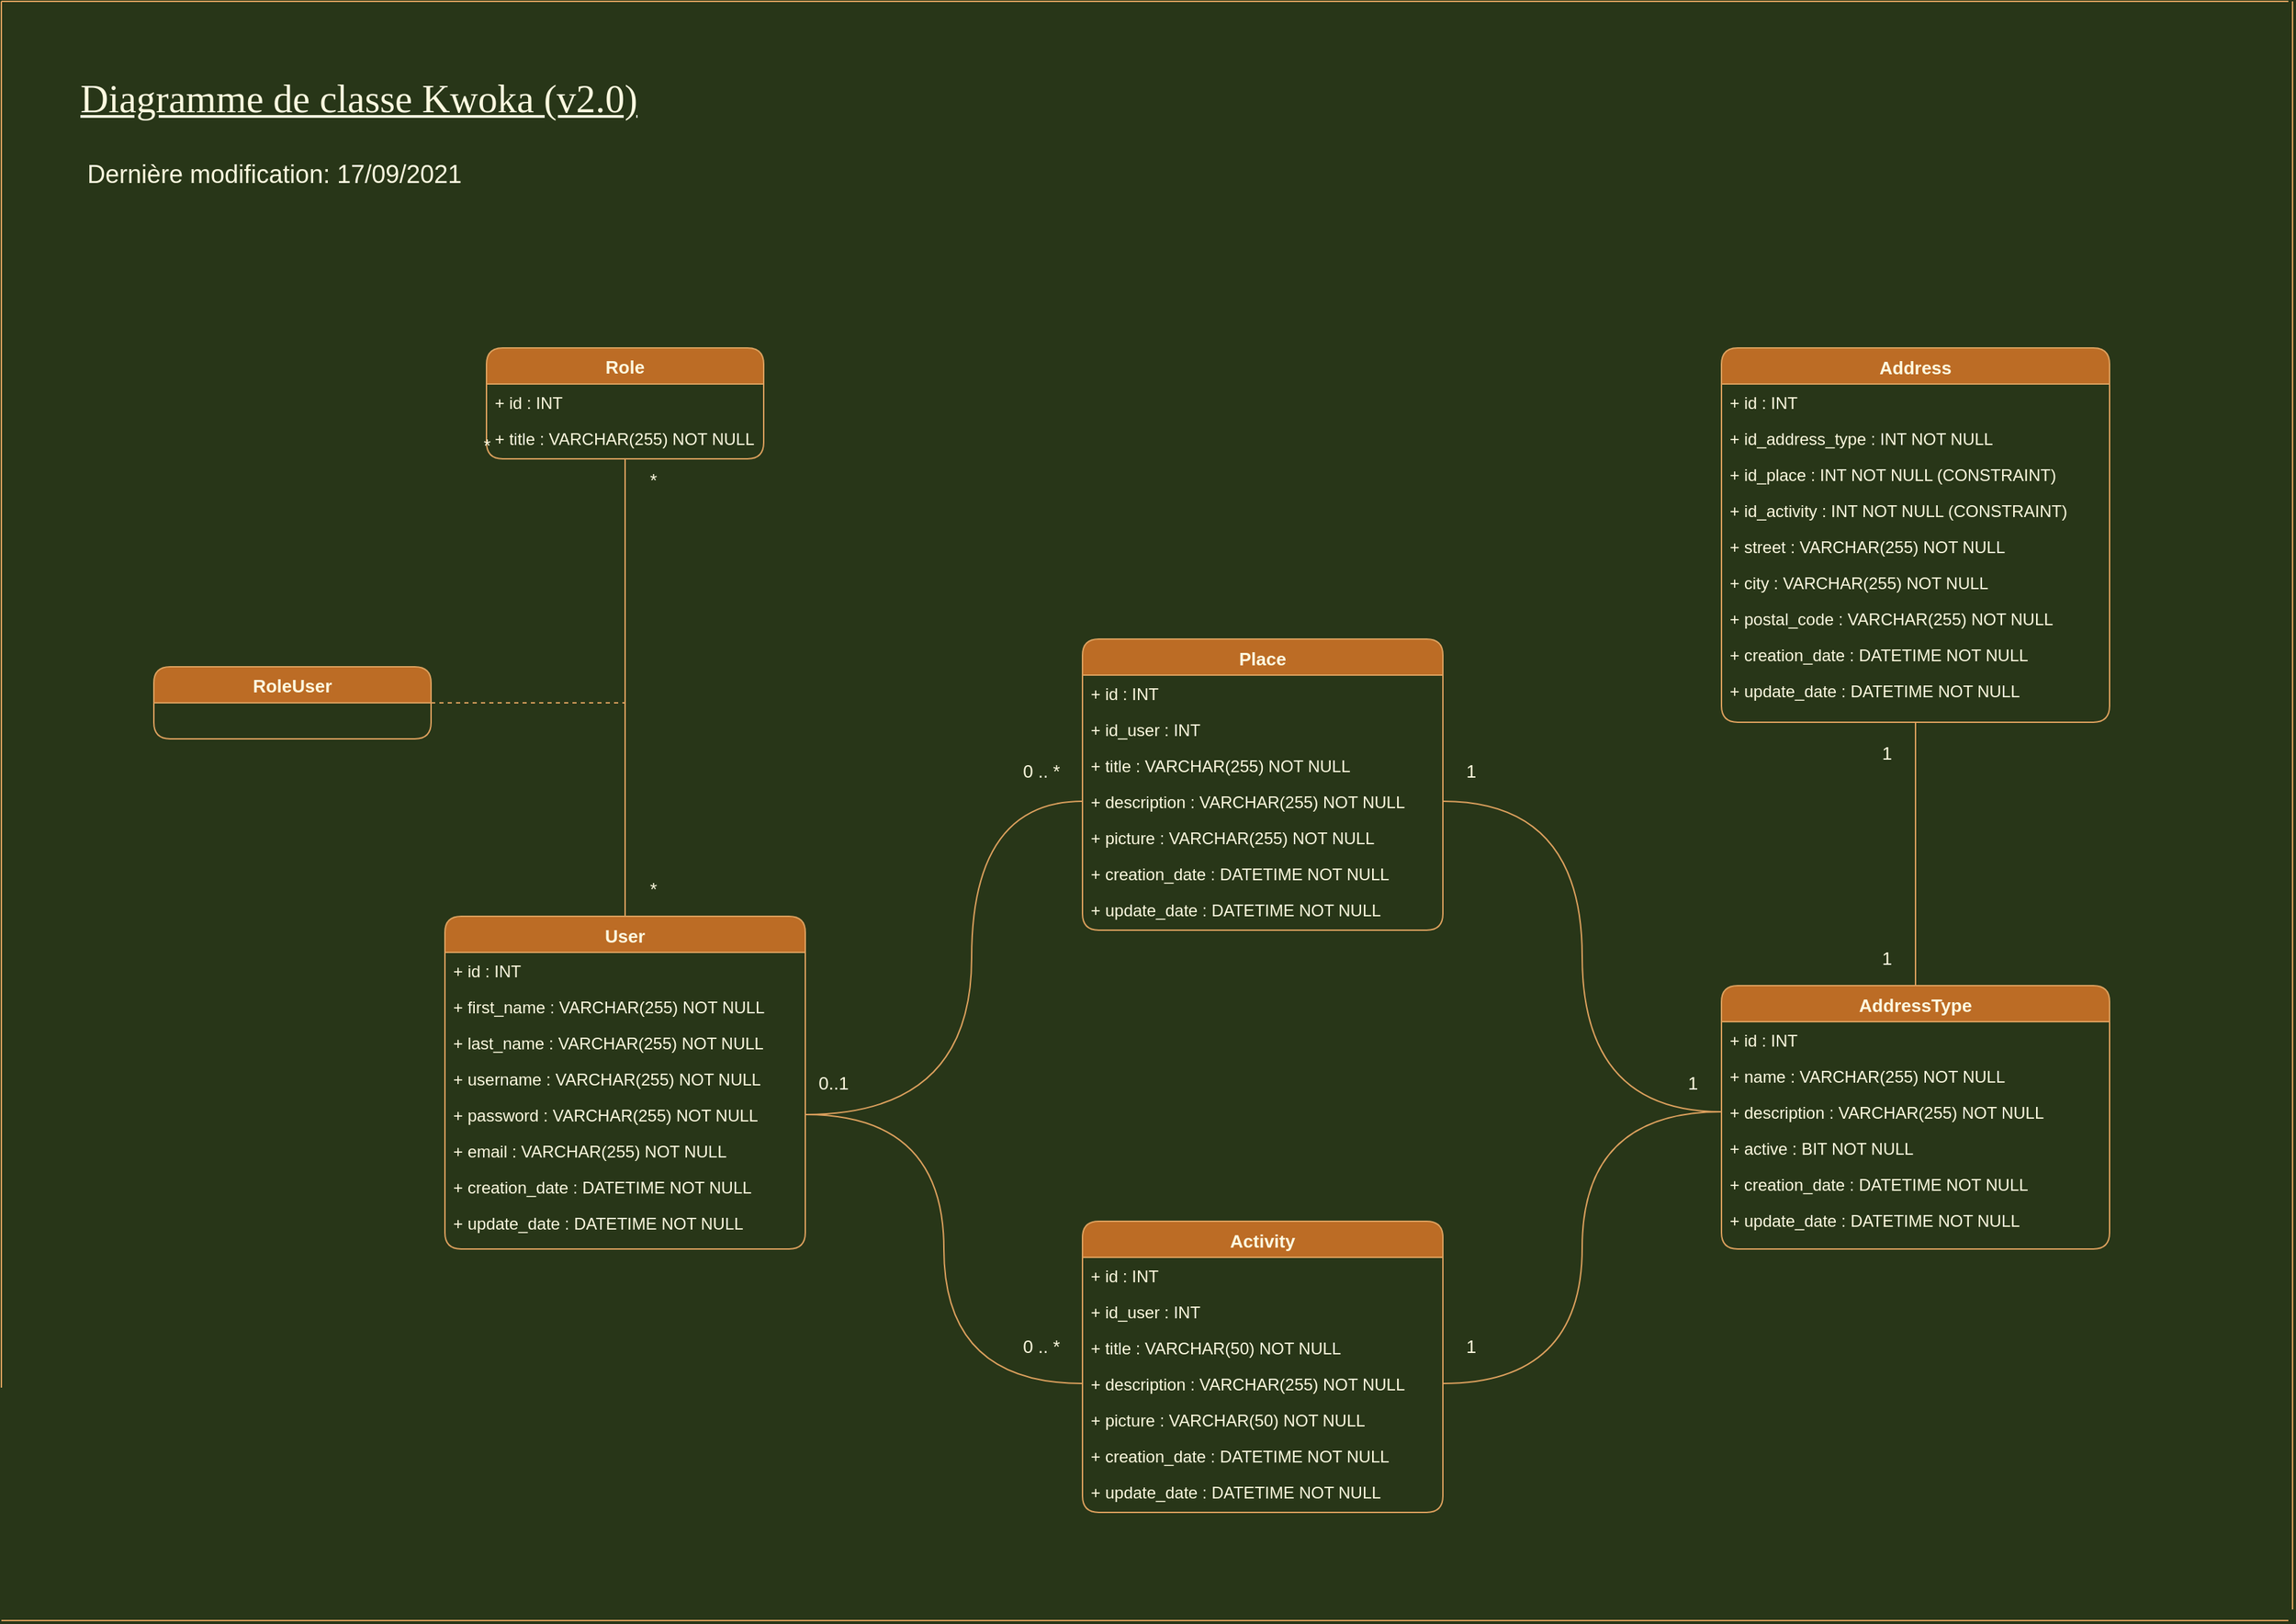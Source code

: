 <mxfile version="14.6.13" type="device"><diagram id="C5RBs43oDa-KdzZeNtuy" name="Diagramme de classe"><mxGraphModel dx="1221" dy="599" grid="1" gridSize="10" guides="1" tooltips="1" connect="1" arrows="1" fold="1" page="1" pageScale="1" pageWidth="827" pageHeight="1169" background="#283618" math="0" shadow="0"><root><mxCell id="WIyWlLk6GJQsqaUBKTNV-0"/><mxCell id="WIyWlLk6GJQsqaUBKTNV-1" parent="WIyWlLk6GJQsqaUBKTNV-0"/><mxCell id="oxMIiiHLEyq7oaX2-5b--17" style="edgeStyle=orthogonalEdgeStyle;curved=1;rounded=1;orthogonalLoop=1;jettySize=auto;html=1;entryX=0;entryY=0.5;entryDx=0;entryDy=0;fontColor=#FEFAE0;endArrow=none;endFill=0;strokeColor=#DDA15E;fillColor=#BC6C25;exitX=1;exitY=0.5;exitDx=0;exitDy=0;" edge="1" parent="WIyWlLk6GJQsqaUBKTNV-1" source="LKVJnHPPm_vCe8orXH7s-3" target="LKVJnHPPm_vCe8orXH7s-41"><mxGeometry relative="1" as="geometry"><Array as="points"><mxPoint x="700" y="803"/><mxPoint x="700" y="577"/></Array></mxGeometry></mxCell><mxCell id="zkfFHV4jXpPFQw0GAbJ--0" value="User" style="swimlane;fontStyle=1;align=center;verticalAlign=top;childLayout=stackLayout;horizontal=1;startSize=26;horizontalStack=0;resizeParent=1;resizeLast=0;collapsible=1;marginBottom=0;shadow=0;strokeWidth=1;fillColor=#BC6C25;strokeColor=#DDA15E;fontColor=#FEFAE0;fontSize=13;rounded=1;labelBackgroundColor=none;" parent="WIyWlLk6GJQsqaUBKTNV-1" vertex="1"><mxGeometry x="320" y="660" width="260" height="240" as="geometry"><mxRectangle x="150" y="120" width="160" height="26" as="alternateBounds"/></mxGeometry></mxCell><mxCell id="zkfFHV4jXpPFQw0GAbJ--1" value="+ id : INT" style="text;align=left;verticalAlign=top;spacingLeft=4;spacingRight=4;overflow=hidden;rotatable=0;points=[[0,0.5],[1,0.5]];portConstraint=eastwest;fontColor=#FEFAE0;rounded=1;" parent="zkfFHV4jXpPFQw0GAbJ--0" vertex="1"><mxGeometry y="26" width="260" height="26" as="geometry"/></mxCell><mxCell id="zkfFHV4jXpPFQw0GAbJ--2" value="+ first_name : VARCHAR(255) NOT NULL" style="text;align=left;verticalAlign=top;spacingLeft=4;spacingRight=4;overflow=hidden;rotatable=0;points=[[0,0.5],[1,0.5]];portConstraint=eastwest;shadow=0;html=0;fontColor=#FEFAE0;rounded=1;" parent="zkfFHV4jXpPFQw0GAbJ--0" vertex="1"><mxGeometry y="52" width="260" height="26" as="geometry"/></mxCell><mxCell id="LKVJnHPPm_vCe8orXH7s-0" value="+ last_name : VARCHAR(255) NOT NULL" style="text;align=left;verticalAlign=top;spacingLeft=4;spacingRight=4;overflow=hidden;rotatable=0;points=[[0,0.5],[1,0.5]];portConstraint=eastwest;shadow=0;html=0;fontColor=#FEFAE0;rounded=1;" parent="zkfFHV4jXpPFQw0GAbJ--0" vertex="1"><mxGeometry y="78" width="260" height="26" as="geometry"/></mxCell><mxCell id="zkfFHV4jXpPFQw0GAbJ--3" value="+ username : VARCHAR(255) NOT NULL" style="text;align=left;verticalAlign=top;spacingLeft=4;spacingRight=4;overflow=hidden;rotatable=0;points=[[0,0.5],[1,0.5]];portConstraint=eastwest;shadow=0;html=0;fontColor=#FEFAE0;rounded=1;" parent="zkfFHV4jXpPFQw0GAbJ--0" vertex="1"><mxGeometry y="104" width="260" height="26" as="geometry"/></mxCell><mxCell id="LKVJnHPPm_vCe8orXH7s-3" value="+ password : VARCHAR(255) NOT NULL" style="text;align=left;verticalAlign=top;spacingLeft=4;spacingRight=4;overflow=hidden;rotatable=0;points=[[0,0.5],[1,0.5]];portConstraint=eastwest;shadow=0;html=0;fontColor=#FEFAE0;rounded=1;" parent="zkfFHV4jXpPFQw0GAbJ--0" vertex="1"><mxGeometry y="130" width="260" height="26" as="geometry"/></mxCell><mxCell id="LKVJnHPPm_vCe8orXH7s-4" value="+ email : VARCHAR(255) NOT NULL" style="text;align=left;verticalAlign=top;spacingLeft=4;spacingRight=4;overflow=hidden;rotatable=0;points=[[0,0.5],[1,0.5]];portConstraint=eastwest;shadow=0;html=0;fontColor=#FEFAE0;rounded=1;" parent="zkfFHV4jXpPFQw0GAbJ--0" vertex="1"><mxGeometry y="156" width="260" height="26" as="geometry"/></mxCell><mxCell id="LKVJnHPPm_vCe8orXH7s-5" value="+ creation_date : DATETIME NOT NULL" style="text;align=left;verticalAlign=top;spacingLeft=4;spacingRight=4;overflow=hidden;rotatable=0;points=[[0,0.5],[1,0.5]];portConstraint=eastwest;shadow=0;html=0;fontColor=#FEFAE0;rounded=1;" parent="zkfFHV4jXpPFQw0GAbJ--0" vertex="1"><mxGeometry y="182" width="260" height="26" as="geometry"/></mxCell><mxCell id="LKVJnHPPm_vCe8orXH7s-6" value="+ update_date : DATETIME NOT NULL" style="text;align=left;verticalAlign=top;spacingLeft=4;spacingRight=4;overflow=hidden;rotatable=0;points=[[0,0.5],[1,0.5]];portConstraint=eastwest;shadow=0;html=0;fontColor=#FEFAE0;rounded=1;" parent="zkfFHV4jXpPFQw0GAbJ--0" vertex="1"><mxGeometry y="208" width="260" height="22" as="geometry"/></mxCell><mxCell id="oxMIiiHLEyq7oaX2-5b--15" style="edgeStyle=orthogonalEdgeStyle;curved=1;rounded=1;orthogonalLoop=1;jettySize=auto;html=1;entryX=0.5;entryY=0;entryDx=0;entryDy=0;fontColor=#FEFAE0;strokeColor=#DDA15E;fillColor=#BC6C25;endArrow=none;endFill=0;" edge="1" parent="WIyWlLk6GJQsqaUBKTNV-1" source="LKVJnHPPm_vCe8orXH7s-7" target="zkfFHV4jXpPFQw0GAbJ--0"><mxGeometry relative="1" as="geometry"/></mxCell><mxCell id="LKVJnHPPm_vCe8orXH7s-7" value="Role" style="swimlane;fontStyle=1;childLayout=stackLayout;horizontal=1;startSize=26;horizontalStack=0;resizeParent=1;resizeParentMax=0;resizeLast=0;collapsible=1;marginBottom=0;fillColor=#BC6C25;strokeColor=#DDA15E;fontColor=#FEFAE0;fontSize=13;rounded=1;" parent="WIyWlLk6GJQsqaUBKTNV-1" vertex="1"><mxGeometry x="350" y="250" width="200" height="80" as="geometry"/></mxCell><mxCell id="LKVJnHPPm_vCe8orXH7s-8" value="+ id : INT" style="text;align=left;verticalAlign=top;spacingLeft=4;spacingRight=4;overflow=hidden;rotatable=0;points=[[0,0.5],[1,0.5]];portConstraint=eastwest;fontColor=#FEFAE0;rounded=1;" parent="LKVJnHPPm_vCe8orXH7s-7" vertex="1"><mxGeometry y="26" width="200" height="26" as="geometry"/></mxCell><mxCell id="LKVJnHPPm_vCe8orXH7s-9" value="+ title : VARCHAR(255) NOT NULL" style="text;align=left;verticalAlign=top;spacingLeft=4;spacingRight=4;overflow=hidden;rotatable=0;points=[[0,0.5],[1,0.5]];portConstraint=eastwest;fontColor=#FEFAE0;rounded=1;" parent="LKVJnHPPm_vCe8orXH7s-7" vertex="1"><mxGeometry y="52" width="200" height="28" as="geometry"/></mxCell><mxCell id="oxMIiiHLEyq7oaX2-5b--19" style="edgeStyle=orthogonalEdgeStyle;curved=1;rounded=1;orthogonalLoop=1;jettySize=auto;html=1;fontColor=#FEFAE0;endArrow=none;endFill=0;strokeColor=#DDA15E;fillColor=#BC6C25;dashed=1;" edge="1" parent="WIyWlLk6GJQsqaUBKTNV-1" source="LKVJnHPPm_vCe8orXH7s-11"><mxGeometry relative="1" as="geometry"><mxPoint x="450" y="506" as="targetPoint"/></mxGeometry></mxCell><mxCell id="LKVJnHPPm_vCe8orXH7s-11" value="RoleUser" style="swimlane;fontStyle=1;childLayout=stackLayout;horizontal=1;startSize=26;horizontalStack=0;resizeParent=1;resizeParentMax=0;resizeLast=0;collapsible=1;marginBottom=0;fillColor=#BC6C25;strokeColor=#DDA15E;fontColor=#FEFAE0;fontSize=13;rounded=1;" parent="WIyWlLk6GJQsqaUBKTNV-1" vertex="1"><mxGeometry x="110" y="480" width="200" height="52" as="geometry"/></mxCell><mxCell id="LKVJnHPPm_vCe8orXH7s-21" value="*" style="text;html=1;align=center;verticalAlign=middle;resizable=0;points=[];autosize=1;strokeColor=none;fontSize=13;fontColor=#FEFAE0;rounded=1;" parent="WIyWlLk6GJQsqaUBKTNV-1" vertex="1"><mxGeometry x="340" y="310" width="20" height="20" as="geometry"/></mxCell><mxCell id="LKVJnHPPm_vCe8orXH7s-23" value="Place" style="swimlane;fontStyle=1;align=center;verticalAlign=top;childLayout=stackLayout;horizontal=1;startSize=26;horizontalStack=0;resizeParent=1;resizeLast=0;collapsible=1;marginBottom=0;shadow=0;strokeWidth=1;fillColor=#BC6C25;strokeColor=#DDA15E;fontColor=#FEFAE0;fontSize=13;rounded=1;" parent="WIyWlLk6GJQsqaUBKTNV-1" vertex="1"><mxGeometry x="780" y="460" width="260" height="210" as="geometry"><mxRectangle x="150" y="120" width="160" height="26" as="alternateBounds"/></mxGeometry></mxCell><mxCell id="LKVJnHPPm_vCe8orXH7s-24" value="+ id : INT" style="text;align=left;verticalAlign=top;spacingLeft=4;spacingRight=4;overflow=hidden;rotatable=0;points=[[0,0.5],[1,0.5]];portConstraint=eastwest;fontColor=#FEFAE0;rounded=1;" parent="LKVJnHPPm_vCe8orXH7s-23" vertex="1"><mxGeometry y="26" width="260" height="26" as="geometry"/></mxCell><mxCell id="LKVJnHPPm_vCe8orXH7s-25" value="+ id_user : INT" style="text;align=left;verticalAlign=top;spacingLeft=4;spacingRight=4;overflow=hidden;rotatable=0;points=[[0,0.5],[1,0.5]];portConstraint=eastwest;shadow=0;html=0;fontColor=#FEFAE0;rounded=1;" parent="LKVJnHPPm_vCe8orXH7s-23" vertex="1"><mxGeometry y="52" width="260" height="26" as="geometry"/></mxCell><mxCell id="LKVJnHPPm_vCe8orXH7s-26" value="+ title : VARCHAR(255) NOT NULL" style="text;align=left;verticalAlign=top;spacingLeft=4;spacingRight=4;overflow=hidden;rotatable=0;points=[[0,0.5],[1,0.5]];portConstraint=eastwest;shadow=0;html=0;fontColor=#FEFAE0;rounded=1;" parent="LKVJnHPPm_vCe8orXH7s-23" vertex="1"><mxGeometry y="78" width="260" height="26" as="geometry"/></mxCell><mxCell id="LKVJnHPPm_vCe8orXH7s-41" value="+ description : VARCHAR(255) NOT NULL" style="text;align=left;verticalAlign=top;spacingLeft=4;spacingRight=4;overflow=hidden;rotatable=0;points=[[0,0.5],[1,0.5]];portConstraint=eastwest;shadow=0;html=0;fontColor=#FEFAE0;rounded=1;" parent="LKVJnHPPm_vCe8orXH7s-23" vertex="1"><mxGeometry y="104" width="260" height="26" as="geometry"/></mxCell><mxCell id="LKVJnHPPm_vCe8orXH7s-28" value="+ picture : VARCHAR(255) NOT NULL" style="text;align=left;verticalAlign=top;spacingLeft=4;spacingRight=4;overflow=hidden;rotatable=0;points=[[0,0.5],[1,0.5]];portConstraint=eastwest;shadow=0;html=0;fontColor=#FEFAE0;rounded=1;" parent="LKVJnHPPm_vCe8orXH7s-23" vertex="1"><mxGeometry y="130" width="260" height="26" as="geometry"/></mxCell><mxCell id="LKVJnHPPm_vCe8orXH7s-30" value="+ creation_date : DATETIME NOT NULL" style="text;align=left;verticalAlign=top;spacingLeft=4;spacingRight=4;overflow=hidden;rotatable=0;points=[[0,0.5],[1,0.5]];portConstraint=eastwest;shadow=0;html=0;fontColor=#FEFAE0;rounded=1;" parent="LKVJnHPPm_vCe8orXH7s-23" vertex="1"><mxGeometry y="156" width="260" height="26" as="geometry"/></mxCell><mxCell id="LKVJnHPPm_vCe8orXH7s-31" value="+ update_date : DATETIME NOT NULL" style="text;align=left;verticalAlign=top;spacingLeft=4;spacingRight=4;overflow=hidden;rotatable=0;points=[[0,0.5],[1,0.5]];portConstraint=eastwest;shadow=0;html=0;fontColor=#FEFAE0;rounded=1;" parent="LKVJnHPPm_vCe8orXH7s-23" vertex="1"><mxGeometry y="182" width="260" height="28" as="geometry"/></mxCell><mxCell id="LKVJnHPPm_vCe8orXH7s-34" value="0 .. *" style="text;html=1;align=center;verticalAlign=middle;resizable=0;points=[];autosize=1;strokeColor=none;fontSize=13;fontColor=#FEFAE0;rounded=1;" parent="WIyWlLk6GJQsqaUBKTNV-1" vertex="1"><mxGeometry x="730" y="545" width="40" height="20" as="geometry"/></mxCell><mxCell id="LKVJnHPPm_vCe8orXH7s-35" value="&lt;div style=&quot;font-size: 28px&quot;&gt;Diagramme de classe Kwoka (v2.0)&lt;/div&gt;" style="text;html=1;align=left;verticalAlign=middle;resizable=0;points=[];autosize=1;strokeColor=none;fontSize=28;fontStyle=4;fontColor=#FEFAE0;rounded=1;fontFamily=Verdana;" parent="WIyWlLk6GJQsqaUBKTNV-1" vertex="1"><mxGeometry x="55" y="50" width="520" height="40" as="geometry"/></mxCell><mxCell id="LKVJnHPPm_vCe8orXH7s-43" value="" style="endArrow=none;html=1;fontSize=28;strokeColor=#DDA15E;fontColor=#FEFAE0;labelBackgroundColor=#283618;curved=1;" parent="WIyWlLk6GJQsqaUBKTNV-1" edge="1"><mxGeometry width="50" height="50" relative="1" as="geometry"><mxPoint as="sourcePoint"/><mxPoint x="1650" as="targetPoint"/></mxGeometry></mxCell><mxCell id="LKVJnHPPm_vCe8orXH7s-45" value="" style="endArrow=none;html=1;fontSize=28;strokeColor=#DDA15E;fontColor=#FEFAE0;labelBackgroundColor=#283618;curved=1;" parent="WIyWlLk6GJQsqaUBKTNV-1" edge="1"><mxGeometry width="50" height="50" relative="1" as="geometry"><mxPoint y="1168" as="sourcePoint"/><mxPoint x="1650" y="1168" as="targetPoint"/></mxGeometry></mxCell><mxCell id="LKVJnHPPm_vCe8orXH7s-46" value="" style="endArrow=none;html=1;fontSize=28;strokeColor=#DDA15E;fontColor=#FEFAE0;labelBackgroundColor=#283618;curved=1;" parent="WIyWlLk6GJQsqaUBKTNV-1" edge="1"><mxGeometry width="50" height="50" relative="1" as="geometry"><mxPoint y="1000" as="sourcePoint"/><mxPoint as="targetPoint"/></mxGeometry></mxCell><mxCell id="oxMIiiHLEyq7oaX2-5b--18" style="edgeStyle=orthogonalEdgeStyle;curved=1;rounded=1;orthogonalLoop=1;jettySize=auto;html=1;entryX=1;entryY=0.5;entryDx=0;entryDy=0;fontColor=#FEFAE0;endArrow=none;endFill=0;strokeColor=#DDA15E;fillColor=#BC6C25;exitX=0;exitY=0.5;exitDx=0;exitDy=0;" edge="1" parent="WIyWlLk6GJQsqaUBKTNV-1" source="oxMIiiHLEyq7oaX2-5b--4" target="LKVJnHPPm_vCe8orXH7s-3"><mxGeometry relative="1" as="geometry"/></mxCell><mxCell id="oxMIiiHLEyq7oaX2-5b--33" style="edgeStyle=orthogonalEdgeStyle;curved=1;rounded=1;orthogonalLoop=1;jettySize=auto;html=1;entryX=0;entryY=0.5;entryDx=0;entryDy=0;fontColor=#FEFAE0;endArrow=none;endFill=0;strokeColor=#DDA15E;fillColor=#BC6C25;exitX=1;exitY=0.5;exitDx=0;exitDy=0;" edge="1" parent="WIyWlLk6GJQsqaUBKTNV-1" source="oxMIiiHLEyq7oaX2-5b--4" target="oxMIiiHLEyq7oaX2-5b--28"><mxGeometry relative="1" as="geometry"/></mxCell><mxCell id="oxMIiiHLEyq7oaX2-5b--0" value="Activity" style="swimlane;fontStyle=1;align=center;verticalAlign=top;childLayout=stackLayout;horizontal=1;startSize=26;horizontalStack=0;resizeParent=1;resizeLast=0;collapsible=1;marginBottom=0;shadow=0;strokeWidth=1;fillColor=#BC6C25;strokeColor=#DDA15E;fontColor=#FEFAE0;fontSize=13;rounded=1;" vertex="1" parent="WIyWlLk6GJQsqaUBKTNV-1"><mxGeometry x="780" y="880" width="260" height="210" as="geometry"><mxRectangle x="150" y="120" width="160" height="26" as="alternateBounds"/></mxGeometry></mxCell><mxCell id="oxMIiiHLEyq7oaX2-5b--1" value="+ id : INT" style="text;align=left;verticalAlign=top;spacingLeft=4;spacingRight=4;overflow=hidden;rotatable=0;points=[[0,0.5],[1,0.5]];portConstraint=eastwest;fontColor=#FEFAE0;rounded=1;" vertex="1" parent="oxMIiiHLEyq7oaX2-5b--0"><mxGeometry y="26" width="260" height="26" as="geometry"/></mxCell><mxCell id="oxMIiiHLEyq7oaX2-5b--2" value="+ id_user : INT" style="text;align=left;verticalAlign=top;spacingLeft=4;spacingRight=4;overflow=hidden;rotatable=0;points=[[0,0.5],[1,0.5]];portConstraint=eastwest;shadow=0;html=0;fontColor=#FEFAE0;rounded=1;" vertex="1" parent="oxMIiiHLEyq7oaX2-5b--0"><mxGeometry y="52" width="260" height="26" as="geometry"/></mxCell><mxCell id="oxMIiiHLEyq7oaX2-5b--3" value="+ title : VARCHAR(50) NOT NULL" style="text;align=left;verticalAlign=top;spacingLeft=4;spacingRight=4;overflow=hidden;rotatable=0;points=[[0,0.5],[1,0.5]];portConstraint=eastwest;shadow=0;html=0;fontColor=#FEFAE0;rounded=1;" vertex="1" parent="oxMIiiHLEyq7oaX2-5b--0"><mxGeometry y="78" width="260" height="26" as="geometry"/></mxCell><mxCell id="oxMIiiHLEyq7oaX2-5b--4" value="+ description : VARCHAR(255) NOT NULL" style="text;align=left;verticalAlign=top;spacingLeft=4;spacingRight=4;overflow=hidden;rotatable=0;points=[[0,0.5],[1,0.5]];portConstraint=eastwest;shadow=0;html=0;fontColor=#FEFAE0;rounded=1;" vertex="1" parent="oxMIiiHLEyq7oaX2-5b--0"><mxGeometry y="104" width="260" height="26" as="geometry"/></mxCell><mxCell id="oxMIiiHLEyq7oaX2-5b--5" value="+ picture : VARCHAR(50) NOT NULL" style="text;align=left;verticalAlign=top;spacingLeft=4;spacingRight=4;overflow=hidden;rotatable=0;points=[[0,0.5],[1,0.5]];portConstraint=eastwest;shadow=0;html=0;fontColor=#FEFAE0;rounded=1;" vertex="1" parent="oxMIiiHLEyq7oaX2-5b--0"><mxGeometry y="130" width="260" height="26" as="geometry"/></mxCell><mxCell id="oxMIiiHLEyq7oaX2-5b--6" value="+ creation_date : DATETIME NOT NULL" style="text;align=left;verticalAlign=top;spacingLeft=4;spacingRight=4;overflow=hidden;rotatable=0;points=[[0,0.5],[1,0.5]];portConstraint=eastwest;shadow=0;html=0;fontColor=#FEFAE0;rounded=1;" vertex="1" parent="oxMIiiHLEyq7oaX2-5b--0"><mxGeometry y="156" width="260" height="26" as="geometry"/></mxCell><mxCell id="oxMIiiHLEyq7oaX2-5b--7" value="+ update_date : DATETIME NOT NULL" style="text;align=left;verticalAlign=top;spacingLeft=4;spacingRight=4;overflow=hidden;rotatable=0;points=[[0,0.5],[1,0.5]];portConstraint=eastwest;shadow=0;html=0;fontColor=#FEFAE0;rounded=1;" vertex="1" parent="oxMIiiHLEyq7oaX2-5b--0"><mxGeometry y="182" width="260" height="28" as="geometry"/></mxCell><mxCell id="oxMIiiHLEyq7oaX2-5b--8" value="0 .. *" style="text;html=1;align=center;verticalAlign=middle;resizable=0;points=[];autosize=1;strokeColor=none;fontSize=13;fontColor=#FEFAE0;rounded=1;" vertex="1" parent="WIyWlLk6GJQsqaUBKTNV-1"><mxGeometry x="730" y="960" width="40" height="20" as="geometry"/></mxCell><mxCell id="oxMIiiHLEyq7oaX2-5b--12" value="" style="endArrow=none;html=1;fontSize=28;strokeColor=#DDA15E;fontColor=#FEFAE0;labelBackgroundColor=#283618;curved=1;" edge="1" parent="WIyWlLk6GJQsqaUBKTNV-1"><mxGeometry width="50" height="50" relative="1" as="geometry"><mxPoint x="1653" y="1160" as="sourcePoint"/><mxPoint x="1653" as="targetPoint"/></mxGeometry></mxCell><mxCell id="oxMIiiHLEyq7oaX2-5b--13" value="Dernière modification: 17/09/2021" style="text;html=1;align=left;verticalAlign=middle;resizable=0;points=[];autosize=1;strokeColor=none;fontSize=18;fontStyle=0;fontColor=#FEFAE0;rounded=1;" vertex="1" parent="WIyWlLk6GJQsqaUBKTNV-1"><mxGeometry x="60" y="110" width="290" height="30" as="geometry"/></mxCell><mxCell id="oxMIiiHLEyq7oaX2-5b--41" style="edgeStyle=orthogonalEdgeStyle;curved=1;rounded=1;orthogonalLoop=1;jettySize=auto;html=1;entryX=0.5;entryY=1;entryDx=0;entryDy=0;fontColor=#FEFAE0;endArrow=none;endFill=0;strokeColor=#DDA15E;fillColor=#BC6C25;" edge="1" parent="WIyWlLk6GJQsqaUBKTNV-1" source="oxMIiiHLEyq7oaX2-5b--20" target="oxMIiiHLEyq7oaX2-5b--34"><mxGeometry relative="1" as="geometry"/></mxCell><mxCell id="oxMIiiHLEyq7oaX2-5b--20" value="AddressType" style="swimlane;fontStyle=1;align=center;verticalAlign=top;childLayout=stackLayout;horizontal=1;startSize=26;horizontalStack=0;resizeParent=1;resizeLast=0;collapsible=1;marginBottom=0;shadow=0;strokeWidth=1;fillColor=#BC6C25;strokeColor=#DDA15E;fontColor=#FEFAE0;fontSize=13;rounded=1;" vertex="1" parent="WIyWlLk6GJQsqaUBKTNV-1"><mxGeometry x="1241" y="710" width="280" height="190" as="geometry"><mxRectangle x="150" y="120" width="160" height="26" as="alternateBounds"/></mxGeometry></mxCell><mxCell id="oxMIiiHLEyq7oaX2-5b--21" value="+ id : INT" style="text;align=left;verticalAlign=top;spacingLeft=4;spacingRight=4;overflow=hidden;rotatable=0;points=[[0,0.5],[1,0.5]];portConstraint=eastwest;fontColor=#FEFAE0;rounded=1;" vertex="1" parent="oxMIiiHLEyq7oaX2-5b--20"><mxGeometry y="26" width="280" height="26" as="geometry"/></mxCell><mxCell id="oxMIiiHLEyq7oaX2-5b--24" value="+ name : VARCHAR(255) NOT NULL" style="text;align=left;verticalAlign=top;spacingLeft=4;spacingRight=4;overflow=hidden;rotatable=0;points=[[0,0.5],[1,0.5]];portConstraint=eastwest;shadow=0;html=0;fontColor=#FEFAE0;rounded=1;" vertex="1" parent="oxMIiiHLEyq7oaX2-5b--20"><mxGeometry y="52" width="280" height="26" as="geometry"/></mxCell><mxCell id="oxMIiiHLEyq7oaX2-5b--28" value="+ description : VARCHAR(255) NOT NULL" style="text;align=left;verticalAlign=top;spacingLeft=4;spacingRight=4;overflow=hidden;rotatable=0;points=[[0,0.5],[1,0.5]];portConstraint=eastwest;shadow=0;html=0;fontColor=#FEFAE0;rounded=1;" vertex="1" parent="oxMIiiHLEyq7oaX2-5b--20"><mxGeometry y="78" width="280" height="26" as="geometry"/></mxCell><mxCell id="oxMIiiHLEyq7oaX2-5b--29" value="+ active : BIT NOT NULL" style="text;align=left;verticalAlign=top;spacingLeft=4;spacingRight=4;overflow=hidden;rotatable=0;points=[[0,0.5],[1,0.5]];portConstraint=eastwest;shadow=0;html=0;fontColor=#FEFAE0;rounded=1;" vertex="1" parent="oxMIiiHLEyq7oaX2-5b--20"><mxGeometry y="104" width="280" height="26" as="geometry"/></mxCell><mxCell id="oxMIiiHLEyq7oaX2-5b--30" value="+ creation_date : DATETIME NOT NULL" style="text;align=left;verticalAlign=top;spacingLeft=4;spacingRight=4;overflow=hidden;rotatable=0;points=[[0,0.5],[1,0.5]];portConstraint=eastwest;shadow=0;html=0;fontColor=#FEFAE0;rounded=1;" vertex="1" parent="oxMIiiHLEyq7oaX2-5b--20"><mxGeometry y="130" width="280" height="26" as="geometry"/></mxCell><mxCell id="oxMIiiHLEyq7oaX2-5b--31" value="+ update_date : DATETIME NOT NULL" style="text;align=left;verticalAlign=top;spacingLeft=4;spacingRight=4;overflow=hidden;rotatable=0;points=[[0,0.5],[1,0.5]];portConstraint=eastwest;shadow=0;html=0;fontColor=#FEFAE0;rounded=1;" vertex="1" parent="oxMIiiHLEyq7oaX2-5b--20"><mxGeometry y="156" width="280" height="26" as="geometry"/></mxCell><mxCell id="oxMIiiHLEyq7oaX2-5b--32" style="edgeStyle=orthogonalEdgeStyle;curved=1;rounded=1;orthogonalLoop=1;jettySize=auto;html=1;entryX=0;entryY=0.5;entryDx=0;entryDy=0;fontColor=#FEFAE0;endArrow=none;endFill=0;strokeColor=#DDA15E;fillColor=#BC6C25;" edge="1" parent="WIyWlLk6GJQsqaUBKTNV-1" source="LKVJnHPPm_vCe8orXH7s-41" target="oxMIiiHLEyq7oaX2-5b--28"><mxGeometry relative="1" as="geometry"/></mxCell><mxCell id="oxMIiiHLEyq7oaX2-5b--34" value="Address" style="swimlane;fontStyle=1;align=center;verticalAlign=top;childLayout=stackLayout;horizontal=1;startSize=26;horizontalStack=0;resizeParent=1;resizeLast=0;collapsible=1;marginBottom=0;shadow=0;strokeWidth=1;fillColor=#BC6C25;strokeColor=#DDA15E;fontColor=#FEFAE0;fontSize=13;rounded=1;" vertex="1" parent="WIyWlLk6GJQsqaUBKTNV-1"><mxGeometry x="1241" y="250" width="280" height="270" as="geometry"><mxRectangle x="150" y="120" width="160" height="26" as="alternateBounds"/></mxGeometry></mxCell><mxCell id="oxMIiiHLEyq7oaX2-5b--35" value="+ id : INT" style="text;align=left;verticalAlign=top;spacingLeft=4;spacingRight=4;overflow=hidden;rotatable=0;points=[[0,0.5],[1,0.5]];portConstraint=eastwest;fontColor=#FEFAE0;rounded=1;" vertex="1" parent="oxMIiiHLEyq7oaX2-5b--34"><mxGeometry y="26" width="280" height="26" as="geometry"/></mxCell><mxCell id="oxMIiiHLEyq7oaX2-5b--36" value="+ id_address_type : INT NOT NULL" style="text;align=left;verticalAlign=top;spacingLeft=4;spacingRight=4;overflow=hidden;rotatable=0;points=[[0,0.5],[1,0.5]];portConstraint=eastwest;shadow=0;html=0;fontColor=#FEFAE0;rounded=1;" vertex="1" parent="oxMIiiHLEyq7oaX2-5b--34"><mxGeometry y="52" width="280" height="26" as="geometry"/></mxCell><mxCell id="oxMIiiHLEyq7oaX2-5b--51" value="+ id_place : INT NOT NULL (CONSTRAINT)" style="text;align=left;verticalAlign=top;spacingLeft=4;spacingRight=4;overflow=hidden;rotatable=0;points=[[0,0.5],[1,0.5]];portConstraint=eastwest;shadow=0;html=0;fontColor=#FEFAE0;rounded=1;" vertex="1" parent="oxMIiiHLEyq7oaX2-5b--34"><mxGeometry y="78" width="280" height="26" as="geometry"/></mxCell><mxCell id="oxMIiiHLEyq7oaX2-5b--52" value="+ id_activity : INT NOT NULL (CONSTRAINT)" style="text;align=left;verticalAlign=top;spacingLeft=4;spacingRight=4;overflow=hidden;rotatable=0;points=[[0,0.5],[1,0.5]];portConstraint=eastwest;shadow=0;html=0;fontColor=#FEFAE0;rounded=1;" vertex="1" parent="oxMIiiHLEyq7oaX2-5b--34"><mxGeometry y="104" width="280" height="26" as="geometry"/></mxCell><mxCell id="oxMIiiHLEyq7oaX2-5b--37" value="+ street : VARCHAR(255) NOT NULL" style="text;align=left;verticalAlign=top;spacingLeft=4;spacingRight=4;overflow=hidden;rotatable=0;points=[[0,0.5],[1,0.5]];portConstraint=eastwest;shadow=0;html=0;fontColor=#FEFAE0;rounded=1;" vertex="1" parent="oxMIiiHLEyq7oaX2-5b--34"><mxGeometry y="130" width="280" height="26" as="geometry"/></mxCell><mxCell id="oxMIiiHLEyq7oaX2-5b--38" value="+ city : VARCHAR(255) NOT NULL" style="text;align=left;verticalAlign=top;spacingLeft=4;spacingRight=4;overflow=hidden;rotatable=0;points=[[0,0.5],[1,0.5]];portConstraint=eastwest;shadow=0;html=0;fontColor=#FEFAE0;rounded=1;" vertex="1" parent="oxMIiiHLEyq7oaX2-5b--34"><mxGeometry y="156" width="280" height="26" as="geometry"/></mxCell><mxCell id="oxMIiiHLEyq7oaX2-5b--39" value="+ postal_code : VARCHAR(255) NOT NULL" style="text;align=left;verticalAlign=top;spacingLeft=4;spacingRight=4;overflow=hidden;rotatable=0;points=[[0,0.5],[1,0.5]];portConstraint=eastwest;shadow=0;html=0;fontColor=#FEFAE0;rounded=1;" vertex="1" parent="oxMIiiHLEyq7oaX2-5b--34"><mxGeometry y="182" width="280" height="26" as="geometry"/></mxCell><mxCell id="oxMIiiHLEyq7oaX2-5b--40" value="+ creation_date : DATETIME NOT NULL" style="text;align=left;verticalAlign=top;spacingLeft=4;spacingRight=4;overflow=hidden;rotatable=0;points=[[0,0.5],[1,0.5]];portConstraint=eastwest;shadow=0;html=0;fontColor=#FEFAE0;rounded=1;" vertex="1" parent="oxMIiiHLEyq7oaX2-5b--34"><mxGeometry y="208" width="280" height="26" as="geometry"/></mxCell><mxCell id="oxMIiiHLEyq7oaX2-5b--53" value="+ update_date : DATETIME NOT NULL" style="text;align=left;verticalAlign=top;spacingLeft=4;spacingRight=4;overflow=hidden;rotatable=0;points=[[0,0.5],[1,0.5]];portConstraint=eastwest;shadow=0;html=0;fontColor=#FEFAE0;rounded=1;" vertex="1" parent="oxMIiiHLEyq7oaX2-5b--34"><mxGeometry y="234" width="280" height="36" as="geometry"/></mxCell><mxCell id="oxMIiiHLEyq7oaX2-5b--43" value="0..1" style="text;html=1;align=center;verticalAlign=middle;resizable=0;points=[];autosize=1;strokeColor=none;fontSize=13;fontColor=#FEFAE0;rounded=1;" vertex="1" parent="WIyWlLk6GJQsqaUBKTNV-1"><mxGeometry x="580" y="770" width="40" height="20" as="geometry"/></mxCell><mxCell id="oxMIiiHLEyq7oaX2-5b--44" value="1" style="text;html=1;align=center;verticalAlign=middle;resizable=0;points=[];autosize=1;strokeColor=none;fontSize=13;fontColor=#FEFAE0;rounded=1;" vertex="1" parent="WIyWlLk6GJQsqaUBKTNV-1"><mxGeometry x="1050" y="545" width="20" height="20" as="geometry"/></mxCell><mxCell id="oxMIiiHLEyq7oaX2-5b--45" value="1" style="text;html=1;align=center;verticalAlign=middle;resizable=0;points=[];autosize=1;strokeColor=none;fontSize=13;fontColor=#FEFAE0;rounded=1;arcSize=50;" vertex="1" parent="WIyWlLk6GJQsqaUBKTNV-1"><mxGeometry x="1050" y="960" width="20" height="20" as="geometry"/></mxCell><mxCell id="oxMIiiHLEyq7oaX2-5b--46" value="*" style="text;html=1;align=center;verticalAlign=middle;resizable=0;points=[];autosize=1;strokeColor=none;fontSize=13;fontColor=#FEFAE0;rounded=1;" vertex="1" parent="WIyWlLk6GJQsqaUBKTNV-1"><mxGeometry x="460" y="630" width="20" height="20" as="geometry"/></mxCell><mxCell id="oxMIiiHLEyq7oaX2-5b--47" value="*" style="text;html=1;align=center;verticalAlign=middle;resizable=0;points=[];autosize=1;strokeColor=none;fontSize=13;fontColor=#FEFAE0;rounded=1;" vertex="1" parent="WIyWlLk6GJQsqaUBKTNV-1"><mxGeometry x="460" y="335" width="20" height="20" as="geometry"/></mxCell><mxCell id="oxMIiiHLEyq7oaX2-5b--48" value="1" style="text;html=1;align=center;verticalAlign=middle;resizable=0;points=[];autosize=1;strokeColor=none;fontSize=13;fontColor=#FEFAE0;rounded=1;" vertex="1" parent="WIyWlLk6GJQsqaUBKTNV-1"><mxGeometry x="1210" y="770" width="20" height="20" as="geometry"/></mxCell><mxCell id="oxMIiiHLEyq7oaX2-5b--49" value="1" style="text;html=1;align=center;verticalAlign=middle;resizable=0;points=[];autosize=1;strokeColor=none;fontSize=13;fontColor=#FEFAE0;rounded=1;" vertex="1" parent="WIyWlLk6GJQsqaUBKTNV-1"><mxGeometry x="1350" y="680" width="20" height="20" as="geometry"/></mxCell><mxCell id="oxMIiiHLEyq7oaX2-5b--50" value="1" style="text;html=1;align=center;verticalAlign=middle;resizable=0;points=[];autosize=1;strokeColor=none;fontSize=13;fontColor=#FEFAE0;rounded=1;" vertex="1" parent="WIyWlLk6GJQsqaUBKTNV-1"><mxGeometry x="1350" y="532" width="20" height="20" as="geometry"/></mxCell></root></mxGraphModel></diagram></mxfile>